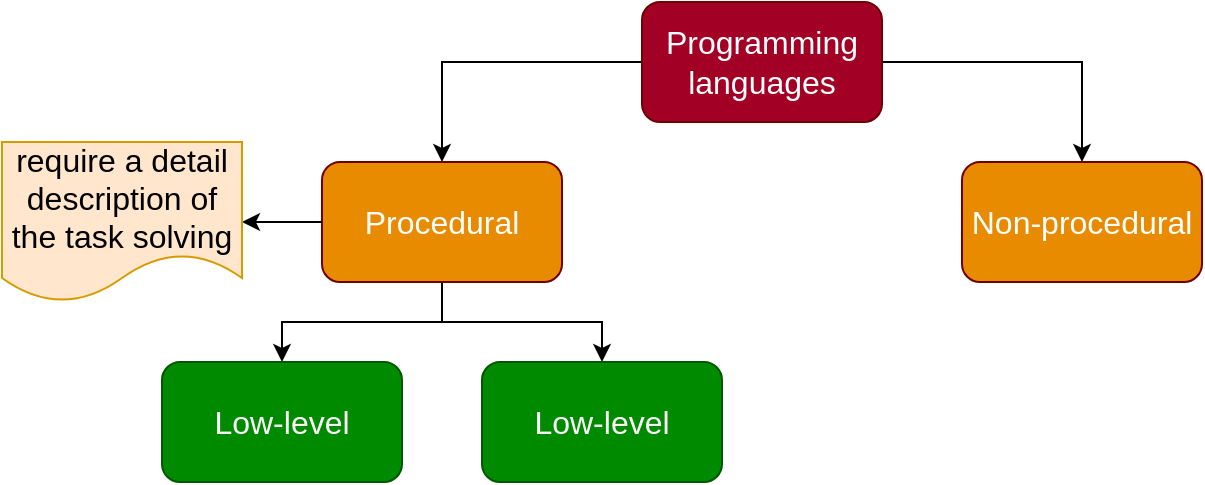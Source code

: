 <mxfile version="13.7.3" type="github">
  <diagram id="tOd1ITvcoNVIFTv6Ri5O" name="Page-1">
    <mxGraphModel dx="782" dy="380" grid="1" gridSize="10" guides="1" tooltips="1" connect="1" arrows="1" fold="1" page="1" pageScale="1" pageWidth="1169" pageHeight="1654" math="0" shadow="0">
      <root>
        <mxCell id="0" />
        <mxCell id="1" parent="0" />
        <mxCell id="wlVTKSUEh0EewYj-KUEl-8" style="edgeStyle=orthogonalEdgeStyle;rounded=0;orthogonalLoop=1;jettySize=auto;html=1;exitX=0;exitY=0.5;exitDx=0;exitDy=0;fontFamily=Helvetica;fontSize=16;" edge="1" parent="1" source="wlVTKSUEh0EewYj-KUEl-1" target="wlVTKSUEh0EewYj-KUEl-4">
          <mxGeometry relative="1" as="geometry" />
        </mxCell>
        <mxCell id="wlVTKSUEh0EewYj-KUEl-9" style="edgeStyle=orthogonalEdgeStyle;rounded=0;orthogonalLoop=1;jettySize=auto;html=1;exitX=1;exitY=0.5;exitDx=0;exitDy=0;entryX=0.5;entryY=0;entryDx=0;entryDy=0;fontFamily=Helvetica;fontSize=16;" edge="1" parent="1" source="wlVTKSUEh0EewYj-KUEl-1" target="wlVTKSUEh0EewYj-KUEl-5">
          <mxGeometry relative="1" as="geometry" />
        </mxCell>
        <mxCell id="wlVTKSUEh0EewYj-KUEl-1" value="Programming languages" style="rounded=1;whiteSpace=wrap;html=1;fontSize=16;fillColor=#a20025;strokeColor=#6F0000;fontColor=#ffffff;" vertex="1" parent="1">
          <mxGeometry x="360" y="120" width="120" height="60" as="geometry" />
        </mxCell>
        <mxCell id="wlVTKSUEh0EewYj-KUEl-15" style="edgeStyle=orthogonalEdgeStyle;rounded=0;orthogonalLoop=1;jettySize=auto;html=1;exitX=0.5;exitY=1;exitDx=0;exitDy=0;entryX=0.5;entryY=0;entryDx=0;entryDy=0;fontFamily=Helvetica;fontSize=16;" edge="1" parent="1" source="wlVTKSUEh0EewYj-KUEl-4" target="wlVTKSUEh0EewYj-KUEl-14">
          <mxGeometry relative="1" as="geometry" />
        </mxCell>
        <mxCell id="wlVTKSUEh0EewYj-KUEl-18" style="edgeStyle=orthogonalEdgeStyle;rounded=0;orthogonalLoop=1;jettySize=auto;html=1;exitX=0.5;exitY=1;exitDx=0;exitDy=0;entryX=0.5;entryY=0;entryDx=0;entryDy=0;fontFamily=Helvetica;fontSize=16;" edge="1" parent="1" source="wlVTKSUEh0EewYj-KUEl-4" target="wlVTKSUEh0EewYj-KUEl-17">
          <mxGeometry relative="1" as="geometry" />
        </mxCell>
        <mxCell id="wlVTKSUEh0EewYj-KUEl-4" value="Procedural" style="rounded=1;whiteSpace=wrap;html=1;fontSize=16;strokeColor=#6F0000;fontColor=#ffffff;fillColor=#E88B00;" vertex="1" parent="1">
          <mxGeometry x="200" y="200" width="120" height="60" as="geometry" />
        </mxCell>
        <mxCell id="wlVTKSUEh0EewYj-KUEl-5" value="Non-procedural" style="rounded=1;whiteSpace=wrap;html=1;fontSize=16;strokeColor=#6F0000;fontColor=#ffffff;fillColor=#E88B00;" vertex="1" parent="1">
          <mxGeometry x="520" y="200" width="120" height="60" as="geometry" />
        </mxCell>
        <mxCell id="wlVTKSUEh0EewYj-KUEl-12" style="edgeStyle=orthogonalEdgeStyle;rounded=0;orthogonalLoop=1;jettySize=auto;html=1;exitX=0;exitY=0.5;exitDx=0;exitDy=0;entryX=1;entryY=0.5;entryDx=0;entryDy=0;fontFamily=Helvetica;fontSize=16;" edge="1" parent="1" target="wlVTKSUEh0EewYj-KUEl-13" source="wlVTKSUEh0EewYj-KUEl-4">
          <mxGeometry relative="1" as="geometry">
            <mxPoint x="200" y="230" as="sourcePoint" />
          </mxGeometry>
        </mxCell>
        <mxCell id="wlVTKSUEh0EewYj-KUEl-13" value="require a detail description of the task solving" style="shape=document;whiteSpace=wrap;html=1;boundedLbl=1;fontFamily=Helvetica;fontSize=16;strokeColor=#d79b00;fillColor=#ffe6cc;" vertex="1" parent="1">
          <mxGeometry x="40" y="190" width="120" height="80" as="geometry" />
        </mxCell>
        <mxCell id="wlVTKSUEh0EewYj-KUEl-14" value="Low-level" style="rounded=1;whiteSpace=wrap;html=1;fontSize=16;strokeColor=#005700;fontColor=#ffffff;fillColor=#008a00;" vertex="1" parent="1">
          <mxGeometry x="120" y="300" width="120" height="60" as="geometry" />
        </mxCell>
        <mxCell id="wlVTKSUEh0EewYj-KUEl-17" value="Low-level" style="rounded=1;whiteSpace=wrap;html=1;fontSize=16;strokeColor=#005700;fontColor=#ffffff;fillColor=#008a00;" vertex="1" parent="1">
          <mxGeometry x="280" y="300" width="120" height="60" as="geometry" />
        </mxCell>
      </root>
    </mxGraphModel>
  </diagram>
</mxfile>
